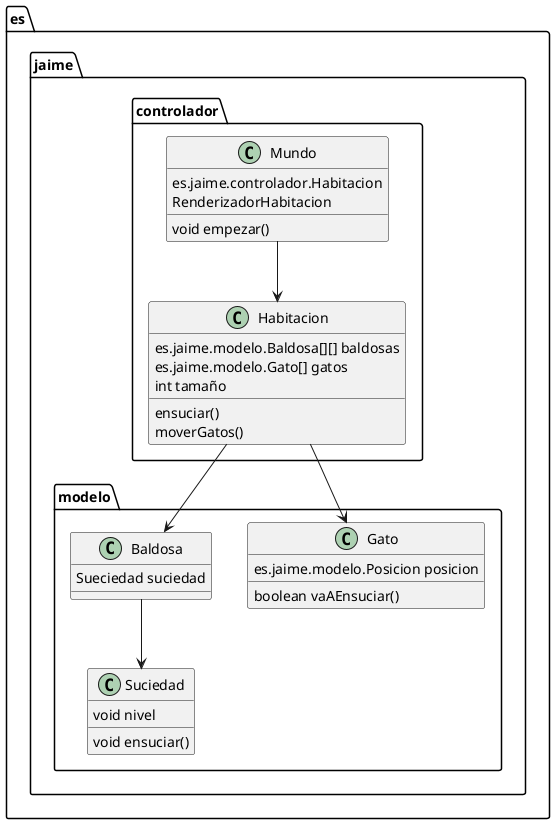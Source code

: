 @startuml

class es.jaime.controlador.Mundo
es.jaime.controlador.Mundo : es.jaime.controlador.Habitacion
es.jaime.controlador.Mundo : RenderizadorHabitacion
es.jaime.controlador.Mundo : void empezar()

es.jaime.controlador.Mundo --> es.jaime.controlador.Habitacion

class es.jaime.controlador.Habitacion
es.jaime.controlador.Habitacion : es.jaime.modelo.Baldosa[][] baldosas
es.jaime.controlador.Habitacion : es.jaime.modelo.Gato[] gatos
es.jaime.controlador.Habitacion : int tamaño
es.jaime.controlador.Habitacion : ensuciar()
es.jaime.controlador.Habitacion : moverGatos()

es.jaime.controlador.Habitacion --> es.jaime.modelo.Gato
es.jaime.controlador.Habitacion --> es.jaime.modelo.Baldosa

class es.jaime.modelo.Baldosa
es.jaime.modelo.Baldosa : Sueciedad suciedad
es.jaime.modelo.Baldosa --> es.jaime.modelo.Suciedad

class es.jaime.modelo.Suciedad
es.jaime.modelo.Suciedad : void nivel
es.jaime.modelo.Suciedad : void ensuciar()

class es.jaime.modelo.Gato
es.jaime.modelo.Gato : es.jaime.modelo.Posicion posicion
es.jaime.modelo.Gato : boolean vaAEnsuciar()

@enduml

